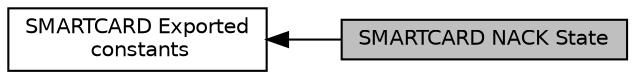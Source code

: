 digraph "SMARTCARD NACK State"
{
  edge [fontname="Helvetica",fontsize="10",labelfontname="Helvetica",labelfontsize="10"];
  node [fontname="Helvetica",fontsize="10",shape=box];
  rankdir=LR;
  Node1 [label="SMARTCARD NACK State",height=0.2,width=0.4,color="black", fillcolor="grey75", style="filled", fontcolor="black",tooltip=" "];
  Node2 [label="SMARTCARD Exported\l constants",height=0.2,width=0.4,color="black", fillcolor="white", style="filled",URL="$group___s_m_a_r_t_c_a_r_d___exported___constants.html",tooltip=" "];
  Node2->Node1 [shape=plaintext, dir="back", style="solid"];
}
